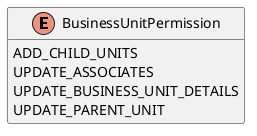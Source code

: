 @startuml

hide methods
enum BusinessUnitPermission {
    ADD_CHILD_UNITS
    UPDATE_ASSOCIATES
    UPDATE_BUSINESS_UNIT_DETAILS
    UPDATE_PARENT_UNIT
}


@enduml
